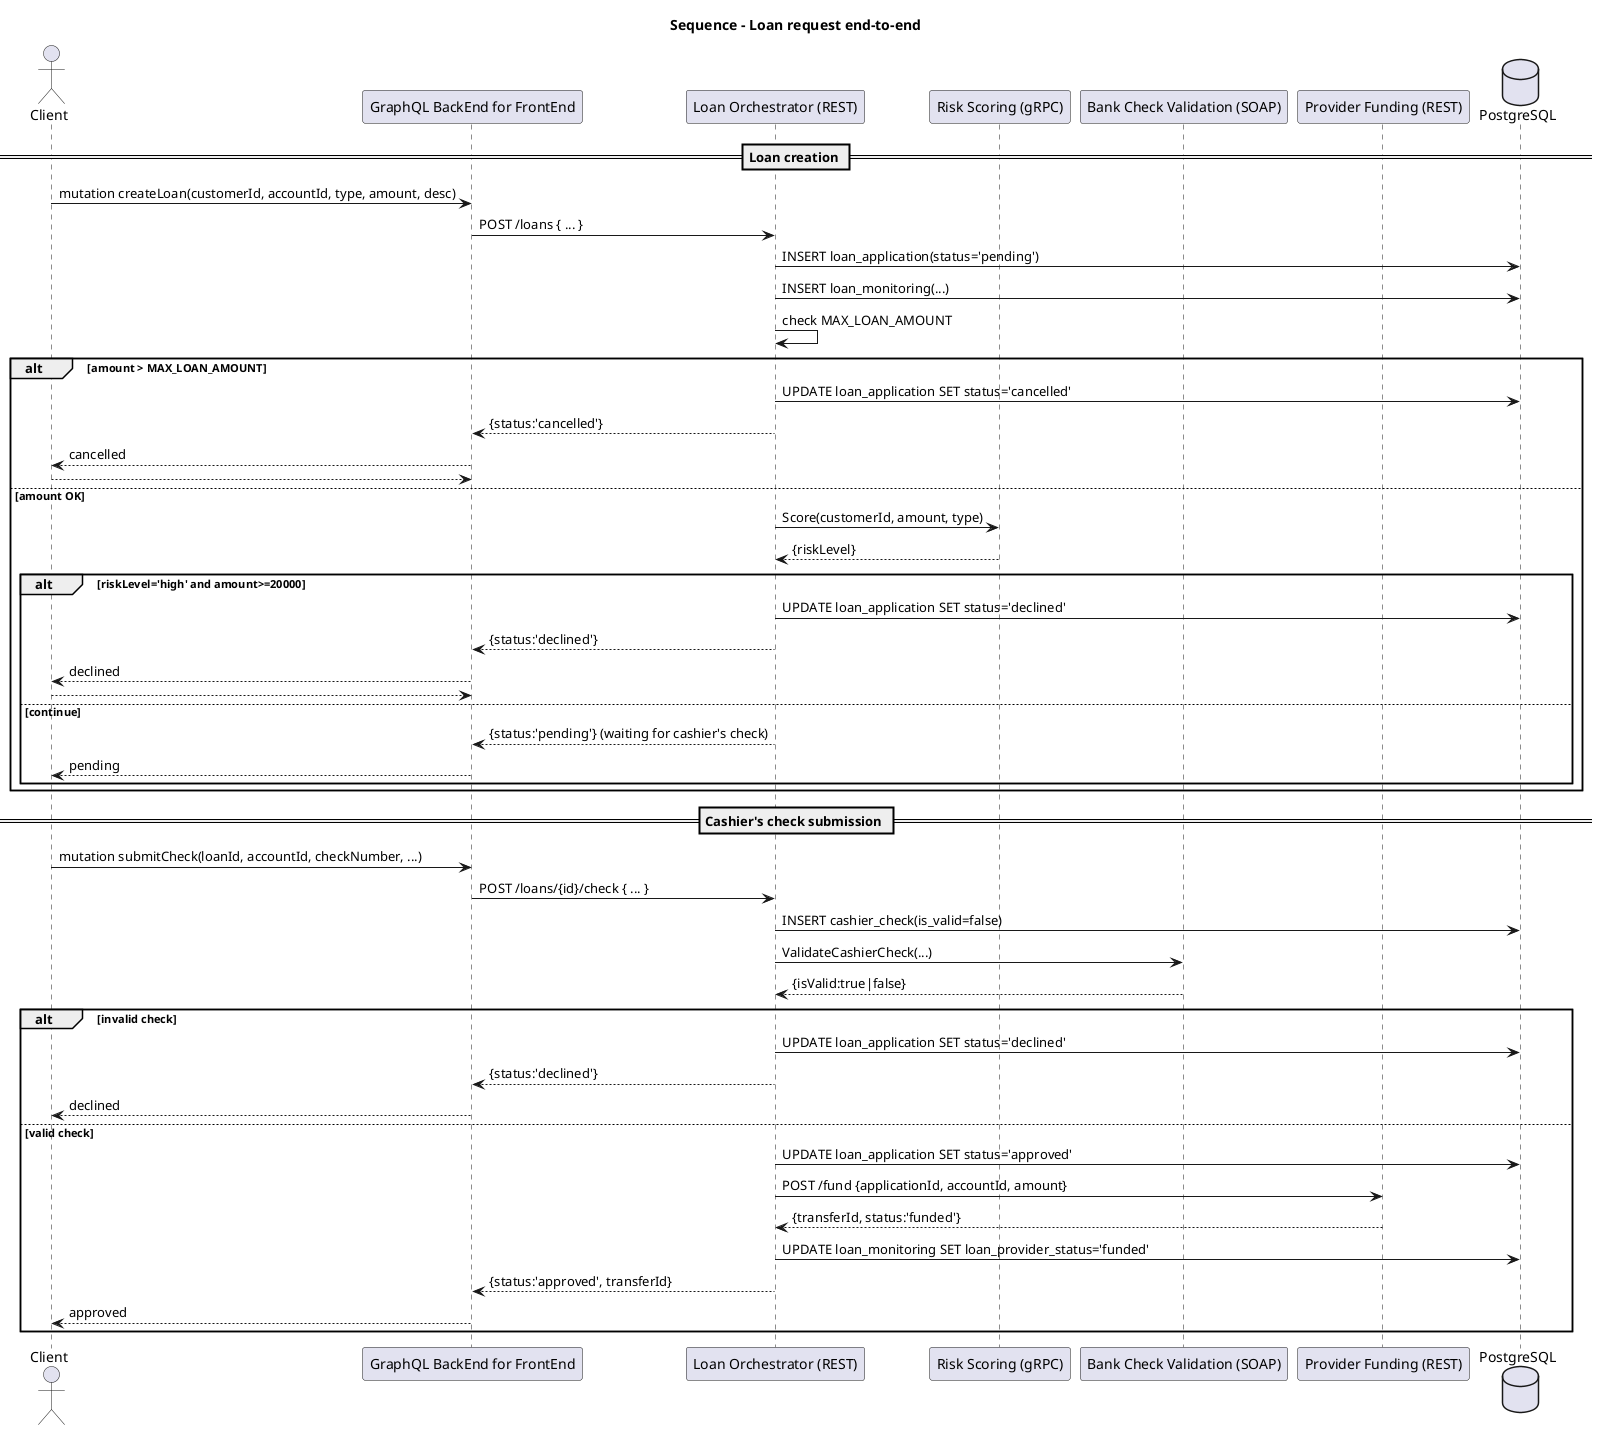 @startuml
title Sequence – Loan request end-to-end

actor Client
participant "GraphQL BackEnd for FrontEnd" as BFF
participant "Loan Orchestrator (REST)" as ORCH
participant "Risk Scoring (gRPC)" as RISK
participant "Bank Check Validation (SOAP)" as SOAP
participant "Provider Funding (REST)" as PROV
database "PostgreSQL" as DB

== Loan creation ==
Client -> BFF : mutation createLoan(customerId, accountId, type, amount, desc)
BFF -> ORCH : POST /loans { ... }
ORCH -> DB : INSERT loan_application(status='pending')
ORCH -> DB : INSERT loan_monitoring(...)
ORCH -> ORCH : check MAX_LOAN_AMOUNT
alt amount > MAX_LOAN_AMOUNT
  ORCH -> DB : UPDATE loan_application SET status='cancelled'
  ORCH --> BFF : {status:'cancelled'}
  BFF --> Client : cancelled
  return
else amount OK
  ORCH -> RISK : Score(customerId, amount, type)
  RISK --> ORCH : {riskLevel}
  alt riskLevel='high' and amount>=20000
    ORCH -> DB : UPDATE loan_application SET status='declined'
    ORCH --> BFF : {status:'declined'}
    BFF --> Client : declined
    return
  else continue
    ORCH --> BFF : {status:'pending'} (waiting for cashier's check)
    BFF --> Client : pending
  end
end

== Cashier's check submission ==
Client -> BFF : mutation submitCheck(loanId, accountId, checkNumber, ...)
BFF -> ORCH : POST /loans/{id}/check { ... }
ORCH -> DB : INSERT cashier_check(is_valid=false)
ORCH -> SOAP : ValidateCashierCheck(...)
SOAP --> ORCH : {isValid:true|false}
alt invalid check
  ORCH -> DB : UPDATE loan_application SET status='declined'
  ORCH --> BFF : {status:'declined'}
  BFF --> Client : declined
else valid check
  ORCH -> DB : UPDATE loan_application SET status='approved'
  ORCH -> PROV : POST /fund {applicationId, accountId, amount}
  PROV --> ORCH : {transferId, status:'funded'}
  ORCH -> DB : UPDATE loan_monitoring SET loan_provider_status='funded'
  ORCH --> BFF : {status:'approved', transferId}
  BFF --> Client : approved
end

@enduml
